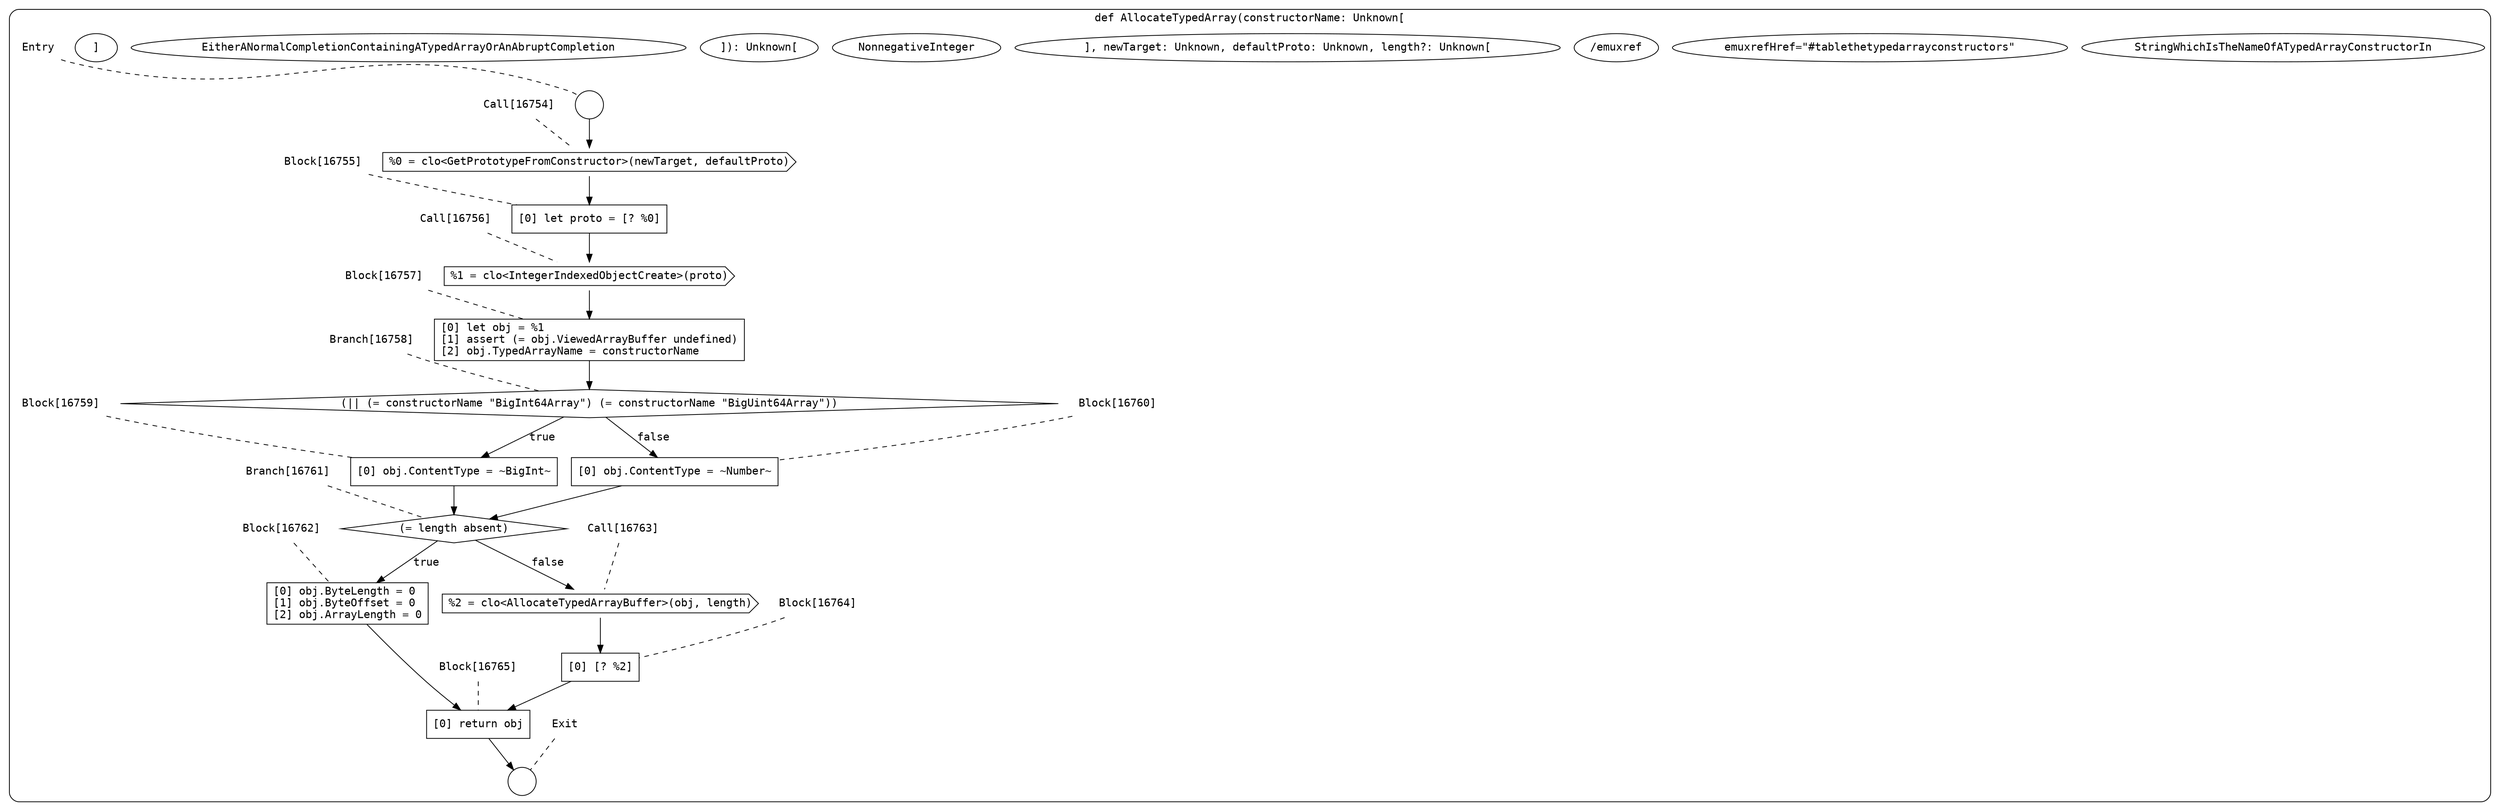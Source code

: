 digraph {
  graph [fontname = "Consolas"]
  node [fontname = "Consolas"]
  edge [fontname = "Consolas"]
  subgraph cluster2426 {
    label = "def AllocateTypedArray(constructorName: Unknown["StringWhichIsTheNameOfATypedArrayConstructorIn<emuxrefHref="#tablethetypedarrayconstructors"></emuxref>"], newTarget: Unknown, defaultProto: Unknown, length?: Unknown["NonnegativeInteger"]): Unknown["EitherANormalCompletionContainingATypedArrayOrAnAbruptCompletion"]"
    style = rounded
    cluster2426_entry_name [shape=none, label=<<font color="black">Entry</font>>]
    cluster2426_entry_name -> cluster2426_entry [arrowhead=none, color="black", style=dashed]
    cluster2426_entry [shape=circle label=" " color="black" fillcolor="white" style=filled]
    cluster2426_entry -> node16754 [color="black"]
    cluster2426_exit_name [shape=none, label=<<font color="black">Exit</font>>]
    cluster2426_exit_name -> cluster2426_exit [arrowhead=none, color="black", style=dashed]
    cluster2426_exit [shape=circle label=" " color="black" fillcolor="white" style=filled]
    node16754_name [shape=none, label=<<font color="black">Call[16754]</font>>]
    node16754_name -> node16754 [arrowhead=none, color="black", style=dashed]
    node16754 [shape=cds, label=<<font color="black">%0 = clo&lt;GetPrototypeFromConstructor&gt;(newTarget, defaultProto)</font>> color="black" fillcolor="white", style=filled]
    node16754 -> node16755 [color="black"]
    node16755_name [shape=none, label=<<font color="black">Block[16755]</font>>]
    node16755_name -> node16755 [arrowhead=none, color="black", style=dashed]
    node16755 [shape=box, label=<<font color="black">[0] let proto = [? %0]<BR ALIGN="LEFT"/></font>> color="black" fillcolor="white", style=filled]
    node16755 -> node16756 [color="black"]
    node16756_name [shape=none, label=<<font color="black">Call[16756]</font>>]
    node16756_name -> node16756 [arrowhead=none, color="black", style=dashed]
    node16756 [shape=cds, label=<<font color="black">%1 = clo&lt;IntegerIndexedObjectCreate&gt;(proto)</font>> color="black" fillcolor="white", style=filled]
    node16756 -> node16757 [color="black"]
    node16757_name [shape=none, label=<<font color="black">Block[16757]</font>>]
    node16757_name -> node16757 [arrowhead=none, color="black", style=dashed]
    node16757 [shape=box, label=<<font color="black">[0] let obj = %1<BR ALIGN="LEFT"/>[1] assert (= obj.ViewedArrayBuffer undefined)<BR ALIGN="LEFT"/>[2] obj.TypedArrayName = constructorName<BR ALIGN="LEFT"/></font>> color="black" fillcolor="white", style=filled]
    node16757 -> node16758 [color="black"]
    node16758_name [shape=none, label=<<font color="black">Branch[16758]</font>>]
    node16758_name -> node16758 [arrowhead=none, color="black", style=dashed]
    node16758 [shape=diamond, label=<<font color="black">(|| (= constructorName &quot;BigInt64Array&quot;) (= constructorName &quot;BigUint64Array&quot;))</font>> color="black" fillcolor="white", style=filled]
    node16758 -> node16759 [label=<<font color="black">true</font>> color="black"]
    node16758 -> node16760 [label=<<font color="black">false</font>> color="black"]
    node16759_name [shape=none, label=<<font color="black">Block[16759]</font>>]
    node16759_name -> node16759 [arrowhead=none, color="black", style=dashed]
    node16759 [shape=box, label=<<font color="black">[0] obj.ContentType = ~BigInt~<BR ALIGN="LEFT"/></font>> color="black" fillcolor="white", style=filled]
    node16759 -> node16761 [color="black"]
    node16760_name [shape=none, label=<<font color="black">Block[16760]</font>>]
    node16760_name -> node16760 [arrowhead=none, color="black", style=dashed]
    node16760 [shape=box, label=<<font color="black">[0] obj.ContentType = ~Number~<BR ALIGN="LEFT"/></font>> color="black" fillcolor="white", style=filled]
    node16760 -> node16761 [color="black"]
    node16761_name [shape=none, label=<<font color="black">Branch[16761]</font>>]
    node16761_name -> node16761 [arrowhead=none, color="black", style=dashed]
    node16761 [shape=diamond, label=<<font color="black">(= length absent)</font>> color="black" fillcolor="white", style=filled]
    node16761 -> node16762 [label=<<font color="black">true</font>> color="black"]
    node16761 -> node16763 [label=<<font color="black">false</font>> color="black"]
    node16762_name [shape=none, label=<<font color="black">Block[16762]</font>>]
    node16762_name -> node16762 [arrowhead=none, color="black", style=dashed]
    node16762 [shape=box, label=<<font color="black">[0] obj.ByteLength = 0<BR ALIGN="LEFT"/>[1] obj.ByteOffset = 0<BR ALIGN="LEFT"/>[2] obj.ArrayLength = 0<BR ALIGN="LEFT"/></font>> color="black" fillcolor="white", style=filled]
    node16762 -> node16765 [color="black"]
    node16763_name [shape=none, label=<<font color="black">Call[16763]</font>>]
    node16763_name -> node16763 [arrowhead=none, color="black", style=dashed]
    node16763 [shape=cds, label=<<font color="black">%2 = clo&lt;AllocateTypedArrayBuffer&gt;(obj, length)</font>> color="black" fillcolor="white", style=filled]
    node16763 -> node16764 [color="black"]
    node16765_name [shape=none, label=<<font color="black">Block[16765]</font>>]
    node16765_name -> node16765 [arrowhead=none, color="black", style=dashed]
    node16765 [shape=box, label=<<font color="black">[0] return obj<BR ALIGN="LEFT"/></font>> color="black" fillcolor="white", style=filled]
    node16765 -> cluster2426_exit [color="black"]
    node16764_name [shape=none, label=<<font color="black">Block[16764]</font>>]
    node16764_name -> node16764 [arrowhead=none, color="black", style=dashed]
    node16764 [shape=box, label=<<font color="black">[0] [? %2]<BR ALIGN="LEFT"/></font>> color="black" fillcolor="white", style=filled]
    node16764 -> node16765 [color="black"]
  }
}